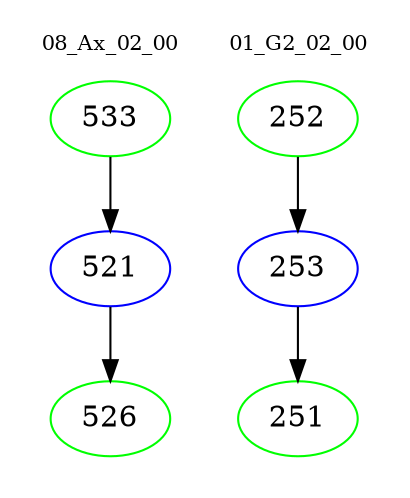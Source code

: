 digraph{
subgraph cluster_0 {
color = white
label = "08_Ax_02_00";
fontsize=10;
T0_533 [label="533", color="green"]
T0_533 -> T0_521 [color="black"]
T0_521 [label="521", color="blue"]
T0_521 -> T0_526 [color="black"]
T0_526 [label="526", color="green"]
}
subgraph cluster_1 {
color = white
label = "01_G2_02_00";
fontsize=10;
T1_252 [label="252", color="green"]
T1_252 -> T1_253 [color="black"]
T1_253 [label="253", color="blue"]
T1_253 -> T1_251 [color="black"]
T1_251 [label="251", color="green"]
}
}
